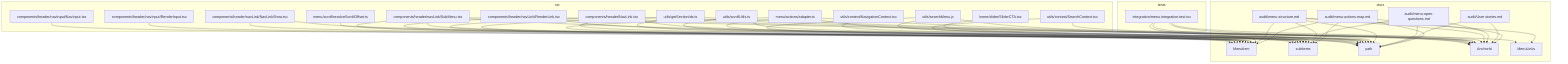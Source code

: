 graph TD
  %% Registre des occurrences pour MenuLinks, MenuItem, subItems, AnchorId et path
  subgraph docs
    docs_menu_actions_map["audit/menu-actions-map.md"] --> MenuItem
    docs_menu_actions_map --> subItems
    docs_menu_actions_map --> path
    docs_menu_actions_map --> AnchorId
    docs_user_stories["audit/User stories.md"] --> path
    docs_user_stories --> AnchorId
    docs_menu_open_questions["audit/menu-open-questions.md"] --> path
    docs_menu_open_questions --> AnchorId
    docs_menu_open_questions --> subItems
    docs_menu_structure["audit/menu-structure.md"] --> MenuLinks
    docs_menu_structure --> MenuItem
    docs_menu_structure --> path
    docs_menu_structure --> AnchorId
    docs_menu_structure --> subItems
  end
  subgraph tests
    tests_menu_integration["integration/menu.integration.test.tsx"] --> MenuItem
    tests_menu_integration --> subItems
    tests_menu_integration --> path
    tests_menu_integration --> AnchorId
  end
  subgraph src
    src_menu_actions_adapter["menu/actions/adapter.ts"] --> MenuItem
    src_menu_actions_adapter --> subItems
    src_menu_actions_adapter --> path
    src_menu_actions_adapter --> AnchorId
    src_home_slider_SliderCTA["home/slider/SliderCTA.tsx"] --> path
    src_menu_scroll_resolveScrollOffset["menu/scroll/resolveScrollOffset.ts"] --> MenuItem
    src_utils_searchMenu["utils/searchMenu.js"] --> AnchorId
    src_utils_searchMenu --> path
    src_utils_searchMenu --> subItems
    src_utils_context_SearchContext["utils/context/SearchContext.tsx"] --> MenuLinks
    src_utils_context_SearchContext --> path
    src_utils_context_NavigationContext["utils/context/NavigationContext.tsx"] --> path
    src_utils_scrollUtils["utils/scrollUtils.ts"] --> path
    src_utils_scrollUtils --> subItems
    src_utils_getSectionIds["utils/getSectionIds.ts"] --> MenuItem
    src_utils_getSectionIds --> subItems
    src_utils_getSectionIds --> AnchorId
    src_components_header_NavLink["components/header/NavLink.tsx"] --> MenuItem
    src_components_header_NavLink --> path
    src_components_header_NavLink --> AnchorId
    src_components_header_NavLink --> subItems
    src_components_header_navLink_SubMenu["components/header/navLink/SubMenu.tsx"] --> MenuItem
    src_components_header_navLink_SubMenu --> subItems
    src_components_header_navLink_SubMenu --> path
    src_components_header_navLink_SubMenu --> AnchorId
    src_components_header_navLink_RenderLink["components/header/navLink/RenderLink.tsx"] --> MenuItem
    src_components_header_navLink_RenderLink --> path
    src_components_header_navLink_RenderLink --> AnchorId
    src_components_header_navLink_NavLinkShow["components/header/navLink/NavLinkShow.tsx"] --> MenuItem
    src_components_header_navLink_NavLinkShow --> subItems
    src_components_header_navInput_RenderInput["components/header/navInput/RenderInput.tsx"] --> MenuItem
    src_components_header_navInput_NavInput["components/header/navInput/NavInput.tsx"] --> MenuItem
  end